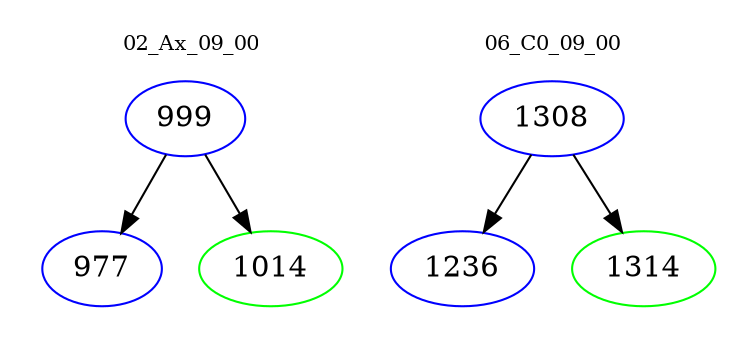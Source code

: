 digraph{
subgraph cluster_0 {
color = white
label = "02_Ax_09_00";
fontsize=10;
T0_999 [label="999", color="blue"]
T0_999 -> T0_977 [color="black"]
T0_977 [label="977", color="blue"]
T0_999 -> T0_1014 [color="black"]
T0_1014 [label="1014", color="green"]
}
subgraph cluster_1 {
color = white
label = "06_C0_09_00";
fontsize=10;
T1_1308 [label="1308", color="blue"]
T1_1308 -> T1_1236 [color="black"]
T1_1236 [label="1236", color="blue"]
T1_1308 -> T1_1314 [color="black"]
T1_1314 [label="1314", color="green"]
}
}
